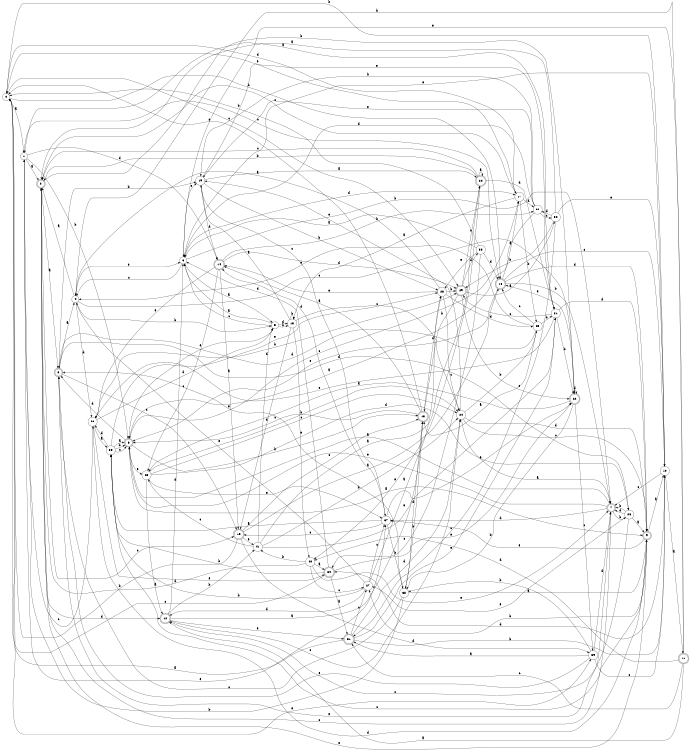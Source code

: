 digraph n34_8 {
__start0 [label="" shape="none"];

rankdir=LR;
size="8,5";

s0 [style="filled", color="black", fillcolor="white" shape="circle", label="0"];
s1 [style="filled", color="black", fillcolor="white" shape="circle", label="1"];
s2 [style="rounded,filled", color="black", fillcolor="white" shape="doublecircle", label="2"];
s3 [style="rounded,filled", color="black", fillcolor="white" shape="doublecircle", label="3"];
s4 [style="filled", color="black", fillcolor="white" shape="circle", label="4"];
s5 [style="filled", color="black", fillcolor="white" shape="circle", label="5"];
s6 [style="filled", color="black", fillcolor="white" shape="circle", label="6"];
s7 [style="rounded,filled", color="black", fillcolor="white" shape="doublecircle", label="7"];
s8 [style="rounded,filled", color="black", fillcolor="white" shape="doublecircle", label="8"];
s9 [style="rounded,filled", color="black", fillcolor="white" shape="doublecircle", label="9"];
s10 [style="filled", color="black", fillcolor="white" shape="circle", label="10"];
s11 [style="rounded,filled", color="black", fillcolor="white" shape="doublecircle", label="11"];
s12 [style="rounded,filled", color="black", fillcolor="white" shape="doublecircle", label="12"];
s13 [style="rounded,filled", color="black", fillcolor="white" shape="doublecircle", label="13"];
s14 [style="rounded,filled", color="black", fillcolor="white" shape="doublecircle", label="14"];
s15 [style="rounded,filled", color="black", fillcolor="white" shape="doublecircle", label="15"];
s16 [style="rounded,filled", color="black", fillcolor="white" shape="doublecircle", label="16"];
s17 [style="filled", color="black", fillcolor="white" shape="circle", label="17"];
s18 [style="filled", color="black", fillcolor="white" shape="circle", label="18"];
s19 [style="filled", color="black", fillcolor="white" shape="circle", label="19"];
s20 [style="rounded,filled", color="black", fillcolor="white" shape="doublecircle", label="20"];
s21 [style="filled", color="black", fillcolor="white" shape="circle", label="21"];
s22 [style="rounded,filled", color="black", fillcolor="white" shape="doublecircle", label="22"];
s23 [style="filled", color="black", fillcolor="white" shape="circle", label="23"];
s24 [style="filled", color="black", fillcolor="white" shape="circle", label="24"];
s25 [style="filled", color="black", fillcolor="white" shape="circle", label="25"];
s26 [style="filled", color="black", fillcolor="white" shape="circle", label="26"];
s27 [style="filled", color="black", fillcolor="white" shape="circle", label="27"];
s28 [style="filled", color="black", fillcolor="white" shape="circle", label="28"];
s29 [style="rounded,filled", color="black", fillcolor="white" shape="doublecircle", label="29"];
s30 [style="filled", color="black", fillcolor="white" shape="circle", label="30"];
s31 [style="rounded,filled", color="black", fillcolor="white" shape="doublecircle", label="31"];
s32 [style="filled", color="black", fillcolor="white" shape="circle", label="32"];
s33 [style="filled", color="black", fillcolor="white" shape="circle", label="33"];
s34 [style="rounded,filled", color="black", fillcolor="white" shape="doublecircle", label="34"];
s35 [style="filled", color="black", fillcolor="white" shape="circle", label="35"];
s36 [style="filled", color="black", fillcolor="white" shape="circle", label="36"];
s37 [style="filled", color="black", fillcolor="white" shape="circle", label="37"];
s38 [style="filled", color="black", fillcolor="white" shape="circle", label="38"];
s39 [style="filled", color="black", fillcolor="white" shape="circle", label="39"];
s40 [style="filled", color="black", fillcolor="white" shape="circle", label="40"];
s41 [style="filled", color="black", fillcolor="white" shape="circle", label="41"];
s0 -> s1 [label="a"];
s0 -> s16 [label="b"];
s0 -> s29 [label="c"];
s0 -> s17 [label="d"];
s0 -> s39 [label="e"];
s1 -> s2 [label="a"];
s1 -> s8 [label="b"];
s1 -> s16 [label="c"];
s1 -> s14 [label="d"];
s1 -> s37 [label="e"];
s2 -> s3 [label="a"];
s2 -> s22 [label="b"];
s2 -> s15 [label="c"];
s2 -> s12 [label="d"];
s2 -> s9 [label="e"];
s3 -> s4 [label="a"];
s3 -> s19 [label="b"];
s3 -> s15 [label="c"];
s3 -> s26 [label="d"];
s3 -> s7 [label="e"];
s4 -> s2 [label="a"];
s4 -> s5 [label="b"];
s4 -> s22 [label="c"];
s4 -> s36 [label="d"];
s4 -> s6 [label="e"];
s5 -> s6 [label="a"];
s5 -> s18 [label="b"];
s5 -> s6 [label="c"];
s5 -> s18 [label="d"];
s5 -> s8 [label="e"];
s6 -> s5 [label="a"];
s6 -> s7 [label="b"];
s6 -> s4 [label="c"];
s6 -> s17 [label="d"];
s6 -> s19 [label="e"];
s7 -> s8 [label="a"];
s7 -> s26 [label="b"];
s7 -> s2 [label="c"];
s7 -> s37 [label="d"];
s7 -> s8 [label="e"];
s8 -> s9 [label="a"];
s8 -> s13 [label="b"];
s8 -> s17 [label="c"];
s8 -> s3 [label="d"];
s8 -> s23 [label="e"];
s9 -> s10 [label="a"];
s9 -> s27 [label="b"];
s9 -> s35 [label="c"];
s9 -> s36 [label="d"];
s9 -> s37 [label="e"];
s10 -> s11 [label="a"];
s10 -> s0 [label="b"];
s10 -> s7 [label="c"];
s10 -> s34 [label="d"];
s10 -> s6 [label="e"];
s11 -> s12 [label="a"];
s11 -> s4 [label="b"];
s11 -> s31 [label="c"];
s11 -> s40 [label="d"];
s11 -> s6 [label="e"];
s12 -> s13 [label="a"];
s12 -> s41 [label="b"];
s12 -> s24 [label="c"];
s12 -> s6 [label="d"];
s12 -> s31 [label="e"];
s13 -> s14 [label="a"];
s13 -> s38 [label="b"];
s13 -> s8 [label="c"];
s13 -> s28 [label="d"];
s13 -> s0 [label="e"];
s14 -> s15 [label="a"];
s14 -> s32 [label="b"];
s14 -> s23 [label="c"];
s14 -> s29 [label="d"];
s14 -> s36 [label="e"];
s15 -> s16 [label="a"];
s15 -> s0 [label="b"];
s15 -> s13 [label="c"];
s15 -> s39 [label="d"];
s15 -> s41 [label="e"];
s16 -> s17 [label="a"];
s16 -> s7 [label="b"];
s16 -> s10 [label="c"];
s16 -> s9 [label="d"];
s16 -> s8 [label="e"];
s17 -> s18 [label="a"];
s17 -> s25 [label="b"];
s17 -> s2 [label="c"];
s17 -> s32 [label="d"];
s17 -> s0 [label="e"];
s18 -> s19 [label="a"];
s18 -> s18 [label="b"];
s18 -> s24 [label="c"];
s18 -> s15 [label="d"];
s18 -> s40 [label="e"];
s19 -> s20 [label="a"];
s19 -> s28 [label="b"];
s19 -> s37 [label="c"];
s19 -> s14 [label="d"];
s19 -> s21 [label="e"];
s20 -> s20 [label="a"];
s20 -> s2 [label="b"];
s20 -> s2 [label="c"];
s20 -> s21 [label="d"];
s20 -> s40 [label="e"];
s21 -> s1 [label="a"];
s21 -> s22 [label="b"];
s21 -> s29 [label="c"];
s21 -> s9 [label="d"];
s21 -> s36 [label="e"];
s22 -> s23 [label="a"];
s22 -> s38 [label="b"];
s22 -> s39 [label="c"];
s22 -> s22 [label="d"];
s22 -> s16 [label="e"];
s23 -> s12 [label="a"];
s23 -> s24 [label="b"];
s23 -> s24 [label="c"];
s23 -> s26 [label="d"];
s23 -> s37 [label="e"];
s24 -> s7 [label="a"];
s24 -> s25 [label="b"];
s24 -> s9 [label="c"];
s24 -> s9 [label="d"];
s24 -> s19 [label="e"];
s25 -> s13 [label="a"];
s25 -> s21 [label="b"];
s25 -> s16 [label="c"];
s25 -> s3 [label="d"];
s25 -> s4 [label="e"];
s26 -> s9 [label="a"];
s26 -> s7 [label="b"];
s26 -> s12 [label="c"];
s26 -> s7 [label="d"];
s26 -> s27 [label="e"];
s27 -> s28 [label="a"];
s27 -> s35 [label="b"];
s27 -> s37 [label="c"];
s27 -> s12 [label="d"];
s27 -> s4 [label="e"];
s28 -> s4 [label="a"];
s28 -> s29 [label="b"];
s28 -> s24 [label="c"];
s28 -> s25 [label="d"];
s28 -> s14 [label="e"];
s29 -> s30 [label="a"];
s29 -> s13 [label="b"];
s29 -> s20 [label="c"];
s29 -> s33 [label="d"];
s29 -> s22 [label="e"];
s30 -> s2 [label="a"];
s30 -> s29 [label="b"];
s30 -> s31 [label="c"];
s30 -> s32 [label="d"];
s30 -> s10 [label="e"];
s31 -> s0 [label="a"];
s31 -> s10 [label="b"];
s31 -> s27 [label="c"];
s31 -> s24 [label="d"];
s31 -> s21 [label="e"];
s32 -> s8 [label="a"];
s32 -> s19 [label="b"];
s32 -> s30 [label="c"];
s32 -> s6 [label="d"];
s32 -> s19 [label="e"];
s33 -> s6 [label="a"];
s33 -> s0 [label="b"];
s33 -> s34 [label="c"];
s33 -> s16 [label="d"];
s33 -> s28 [label="e"];
s34 -> s31 [label="a"];
s34 -> s35 [label="b"];
s34 -> s0 [label="c"];
s34 -> s6 [label="d"];
s34 -> s22 [label="e"];
s35 -> s8 [label="a"];
s35 -> s8 [label="b"];
s35 -> s8 [label="c"];
s35 -> s36 [label="d"];
s35 -> s28 [label="e"];
s36 -> s35 [label="a"];
s36 -> s29 [label="b"];
s36 -> s1 [label="c"];
s36 -> s5 [label="d"];
s36 -> s34 [label="e"];
s37 -> s35 [label="a"];
s37 -> s38 [label="b"];
s37 -> s15 [label="c"];
s37 -> s14 [label="d"];
s37 -> s22 [label="e"];
s38 -> s9 [label="a"];
s38 -> s1 [label="b"];
s38 -> s3 [label="c"];
s38 -> s13 [label="d"];
s38 -> s3 [label="e"];
s39 -> s31 [label="a"];
s39 -> s38 [label="b"];
s39 -> s10 [label="c"];
s39 -> s7 [label="d"];
s39 -> s3 [label="e"];
s40 -> s34 [label="a"];
s40 -> s41 [label="b"];
s40 -> s27 [label="c"];
s40 -> s2 [label="d"];
s40 -> s7 [label="e"];
s41 -> s20 [label="a"];
s41 -> s24 [label="b"];
s41 -> s23 [label="c"];
s41 -> s5 [label="d"];
s41 -> s21 [label="e"];

}